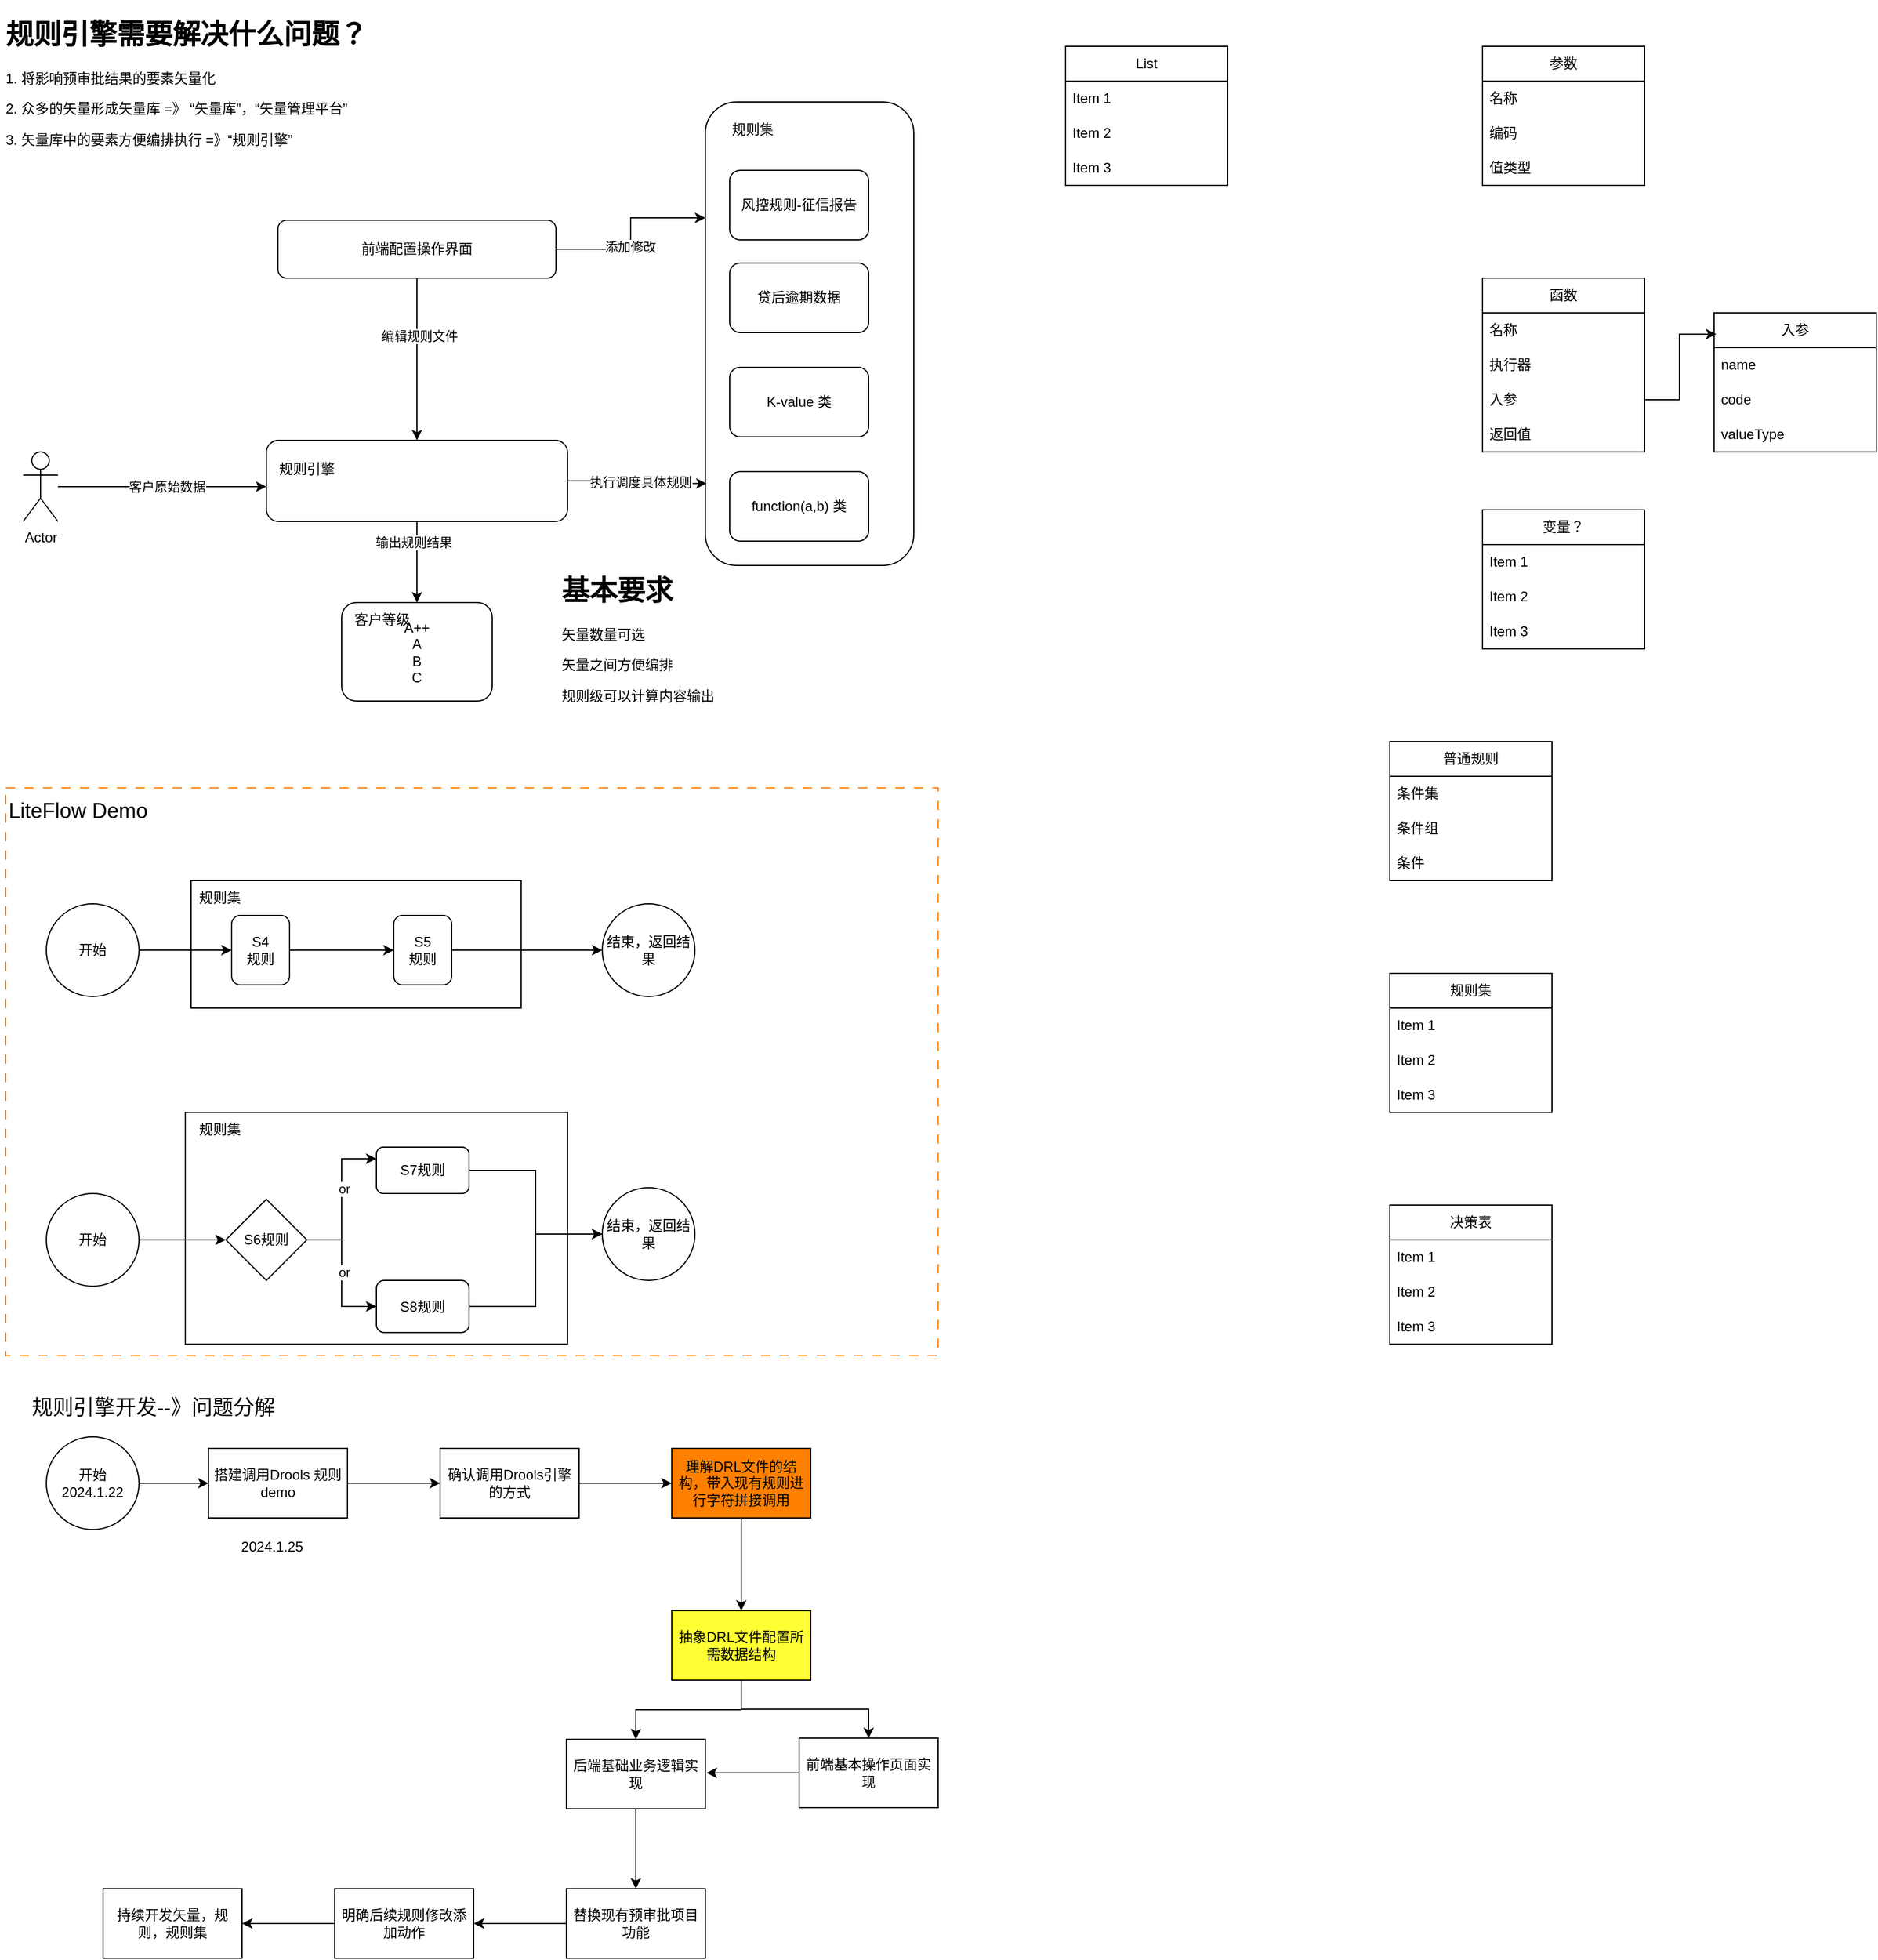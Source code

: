 <mxfile version="23.0.0" type="github">
  <diagram name="第 1 页" id="rjAUkO0vNHYu7uV1Q9YC">
    <mxGraphModel dx="1434" dy="746" grid="1" gridSize="10" guides="1" tooltips="1" connect="1" arrows="1" fold="1" page="1" pageScale="1" pageWidth="827" pageHeight="1169" math="0" shadow="0">
      <root>
        <mxCell id="0" />
        <mxCell id="1" parent="0" />
        <mxCell id="IadNxtHCecKDnva7Nldo-36" value="" style="rounded=0;whiteSpace=wrap;html=1;strokeColor=#FF8000;fillStyle=hatch;dashed=1;dashPattern=8 8;" parent="1" vertex="1">
          <mxGeometry x="5" y="680" width="805" height="490" as="geometry" />
        </mxCell>
        <mxCell id="IadNxtHCecKDnva7Nldo-32" value="" style="rounded=0;whiteSpace=wrap;html=1;" parent="1" vertex="1">
          <mxGeometry x="160" y="960" width="330" height="200" as="geometry" />
        </mxCell>
        <mxCell id="IadNxtHCecKDnva7Nldo-30" value="" style="rounded=0;whiteSpace=wrap;html=1;" parent="1" vertex="1">
          <mxGeometry x="165" y="760" width="285" height="110" as="geometry" />
        </mxCell>
        <mxCell id="1iiOVpeckg8WZ8sWALq8-1" value="" style="rounded=1;whiteSpace=wrap;html=1;" parent="1" vertex="1">
          <mxGeometry x="609" y="88" width="180" height="400" as="geometry" />
        </mxCell>
        <mxCell id="1iiOVpeckg8WZ8sWALq8-2" value="风控规则-征信报告" style="rounded=1;whiteSpace=wrap;html=1;" parent="1" vertex="1">
          <mxGeometry x="630" y="147" width="120" height="60" as="geometry" />
        </mxCell>
        <mxCell id="1iiOVpeckg8WZ8sWALq8-3" value="规则集" style="text;html=1;strokeColor=none;fillColor=none;align=center;verticalAlign=middle;whiteSpace=wrap;rounded=0;" parent="1" vertex="1">
          <mxGeometry x="620" y="97" width="60" height="30" as="geometry" />
        </mxCell>
        <mxCell id="1iiOVpeckg8WZ8sWALq8-4" value="贷后逾期数据" style="rounded=1;whiteSpace=wrap;html=1;" parent="1" vertex="1">
          <mxGeometry x="630" y="227" width="120" height="60" as="geometry" />
        </mxCell>
        <mxCell id="1iiOVpeckg8WZ8sWALq8-9" style="edgeStyle=orthogonalEdgeStyle;rounded=0;orthogonalLoop=1;jettySize=auto;html=1;entryX=0;entryY=0.25;entryDx=0;entryDy=0;" parent="1" source="1iiOVpeckg8WZ8sWALq8-5" target="1iiOVpeckg8WZ8sWALq8-1" edge="1">
          <mxGeometry relative="1" as="geometry" />
        </mxCell>
        <mxCell id="1iiOVpeckg8WZ8sWALq8-10" value="添加修改" style="edgeLabel;html=1;align=center;verticalAlign=middle;resizable=0;points=[];" parent="1iiOVpeckg8WZ8sWALq8-9" vertex="1" connectable="0">
          <mxGeometry x="-0.138" y="1" relative="1" as="geometry">
            <mxPoint as="offset" />
          </mxGeometry>
        </mxCell>
        <mxCell id="1iiOVpeckg8WZ8sWALq8-12" style="edgeStyle=orthogonalEdgeStyle;rounded=0;orthogonalLoop=1;jettySize=auto;html=1;entryX=0.5;entryY=0;entryDx=0;entryDy=0;" parent="1" source="1iiOVpeckg8WZ8sWALq8-5" target="1iiOVpeckg8WZ8sWALq8-6" edge="1">
          <mxGeometry relative="1" as="geometry">
            <mxPoint x="300" y="330" as="targetPoint" />
          </mxGeometry>
        </mxCell>
        <mxCell id="1iiOVpeckg8WZ8sWALq8-13" value="编辑规则文件" style="edgeLabel;html=1;align=center;verticalAlign=middle;resizable=0;points=[];" parent="1iiOVpeckg8WZ8sWALq8-12" vertex="1" connectable="0">
          <mxGeometry x="-0.293" y="2" relative="1" as="geometry">
            <mxPoint as="offset" />
          </mxGeometry>
        </mxCell>
        <mxCell id="1iiOVpeckg8WZ8sWALq8-5" value="前端配置操作界面" style="rounded=1;whiteSpace=wrap;html=1;" parent="1" vertex="1">
          <mxGeometry x="240" y="190" width="240" height="50" as="geometry" />
        </mxCell>
        <mxCell id="1iiOVpeckg8WZ8sWALq8-17" style="edgeStyle=orthogonalEdgeStyle;rounded=0;orthogonalLoop=1;jettySize=auto;html=1;entryX=0.5;entryY=0;entryDx=0;entryDy=0;" parent="1" source="1iiOVpeckg8WZ8sWALq8-6" target="1iiOVpeckg8WZ8sWALq8-16" edge="1">
          <mxGeometry relative="1" as="geometry" />
        </mxCell>
        <mxCell id="1iiOVpeckg8WZ8sWALq8-18" value="输出规则结果" style="edgeLabel;html=1;align=center;verticalAlign=middle;resizable=0;points=[];" parent="1iiOVpeckg8WZ8sWALq8-17" vertex="1" connectable="0">
          <mxGeometry x="-0.504" y="-3" relative="1" as="geometry">
            <mxPoint as="offset" />
          </mxGeometry>
        </mxCell>
        <mxCell id="1iiOVpeckg8WZ8sWALq8-6" value="" style="rounded=1;whiteSpace=wrap;html=1;" parent="1" vertex="1">
          <mxGeometry x="230" y="380" width="260" height="70" as="geometry" />
        </mxCell>
        <mxCell id="1iiOVpeckg8WZ8sWALq8-7" value="规则引擎" style="text;html=1;strokeColor=none;fillColor=none;align=center;verticalAlign=middle;whiteSpace=wrap;rounded=0;" parent="1" vertex="1">
          <mxGeometry x="235" y="390" width="60" height="30" as="geometry" />
        </mxCell>
        <mxCell id="1iiOVpeckg8WZ8sWALq8-14" style="edgeStyle=orthogonalEdgeStyle;rounded=0;orthogonalLoop=1;jettySize=auto;html=1;entryX=0.006;entryY=0.823;entryDx=0;entryDy=0;entryPerimeter=0;" parent="1" source="1iiOVpeckg8WZ8sWALq8-6" target="1iiOVpeckg8WZ8sWALq8-1" edge="1">
          <mxGeometry relative="1" as="geometry" />
        </mxCell>
        <mxCell id="1iiOVpeckg8WZ8sWALq8-15" value="执行调度具体规则" style="edgeLabel;html=1;align=center;verticalAlign=middle;resizable=0;points=[];" parent="1iiOVpeckg8WZ8sWALq8-14" vertex="1" connectable="0">
          <mxGeometry x="0.063" y="1" relative="1" as="geometry">
            <mxPoint as="offset" />
          </mxGeometry>
        </mxCell>
        <mxCell id="1iiOVpeckg8WZ8sWALq8-16" value="A++&lt;br&gt;A&lt;br&gt;B&lt;br&gt;C" style="rounded=1;whiteSpace=wrap;html=1;" parent="1" vertex="1">
          <mxGeometry x="295" y="520" width="130" height="85" as="geometry" />
        </mxCell>
        <mxCell id="1iiOVpeckg8WZ8sWALq8-19" value="Actor" style="shape=umlActor;verticalLabelPosition=bottom;verticalAlign=top;html=1;outlineConnect=0;" parent="1" vertex="1">
          <mxGeometry x="20" y="390" width="30" height="60" as="geometry" />
        </mxCell>
        <mxCell id="1iiOVpeckg8WZ8sWALq8-20" style="edgeStyle=orthogonalEdgeStyle;rounded=0;orthogonalLoop=1;jettySize=auto;html=1;entryX=0;entryY=0.571;entryDx=0;entryDy=0;entryPerimeter=0;" parent="1" source="1iiOVpeckg8WZ8sWALq8-19" target="1iiOVpeckg8WZ8sWALq8-6" edge="1">
          <mxGeometry relative="1" as="geometry" />
        </mxCell>
        <mxCell id="1iiOVpeckg8WZ8sWALq8-21" value="客户原始数据" style="edgeLabel;html=1;align=center;verticalAlign=middle;resizable=0;points=[];" parent="1iiOVpeckg8WZ8sWALq8-20" vertex="1" connectable="0">
          <mxGeometry x="0.037" relative="1" as="geometry">
            <mxPoint as="offset" />
          </mxGeometry>
        </mxCell>
        <mxCell id="1iiOVpeckg8WZ8sWALq8-22" value="客户等级" style="text;html=1;strokeColor=none;fillColor=none;align=center;verticalAlign=middle;whiteSpace=wrap;rounded=0;" parent="1" vertex="1">
          <mxGeometry x="300" y="520" width="60" height="30" as="geometry" />
        </mxCell>
        <mxCell id="1iiOVpeckg8WZ8sWALq8-23" value="K-value 类" style="rounded=1;whiteSpace=wrap;html=1;" parent="1" vertex="1">
          <mxGeometry x="630" y="317" width="120" height="60" as="geometry" />
        </mxCell>
        <mxCell id="1iiOVpeckg8WZ8sWALq8-24" value="function(a,b) 类" style="rounded=1;whiteSpace=wrap;html=1;" parent="1" vertex="1">
          <mxGeometry x="630" y="407" width="120" height="60" as="geometry" />
        </mxCell>
        <mxCell id="1iiOVpeckg8WZ8sWALq8-25" value="&lt;h1&gt;基本要求&lt;/h1&gt;&lt;p&gt;矢量数量可选&lt;/p&gt;&lt;p&gt;矢量之间方便编排&lt;/p&gt;&lt;p&gt;&lt;span style=&quot;background-color: initial;&quot;&gt;规则级可以计算内容输出&lt;/span&gt;&lt;/p&gt;" style="text;html=1;strokeColor=none;fillColor=none;spacing=5;spacingTop=-20;whiteSpace=wrap;overflow=hidden;rounded=0;" parent="1" vertex="1">
          <mxGeometry x="480" y="490" width="190" height="130" as="geometry" />
        </mxCell>
        <mxCell id="IadNxtHCecKDnva7Nldo-7" style="edgeStyle=orthogonalEdgeStyle;rounded=0;orthogonalLoop=1;jettySize=auto;html=1;" parent="1" source="IadNxtHCecKDnva7Nldo-1" target="IadNxtHCecKDnva7Nldo-2" edge="1">
          <mxGeometry relative="1" as="geometry" />
        </mxCell>
        <mxCell id="IadNxtHCecKDnva7Nldo-1" value="开始" style="ellipse;whiteSpace=wrap;html=1;aspect=fixed;" parent="1" vertex="1">
          <mxGeometry x="40" y="780" width="80" height="80" as="geometry" />
        </mxCell>
        <mxCell id="IadNxtHCecKDnva7Nldo-8" style="edgeStyle=orthogonalEdgeStyle;rounded=0;orthogonalLoop=1;jettySize=auto;html=1;entryX=0;entryY=0.5;entryDx=0;entryDy=0;" parent="1" source="IadNxtHCecKDnva7Nldo-2" target="IadNxtHCecKDnva7Nldo-3" edge="1">
          <mxGeometry relative="1" as="geometry" />
        </mxCell>
        <mxCell id="IadNxtHCecKDnva7Nldo-2" value="S4&lt;br&gt;规则" style="rounded=1;whiteSpace=wrap;html=1;" parent="1" vertex="1">
          <mxGeometry x="200" y="790" width="50" height="60" as="geometry" />
        </mxCell>
        <mxCell id="IadNxtHCecKDnva7Nldo-20" style="edgeStyle=orthogonalEdgeStyle;rounded=0;orthogonalLoop=1;jettySize=auto;html=1;" parent="1" source="IadNxtHCecKDnva7Nldo-3" target="IadNxtHCecKDnva7Nldo-9" edge="1">
          <mxGeometry relative="1" as="geometry" />
        </mxCell>
        <mxCell id="IadNxtHCecKDnva7Nldo-3" value="S5&lt;br&gt;规则" style="rounded=1;whiteSpace=wrap;html=1;" parent="1" vertex="1">
          <mxGeometry x="340" y="790" width="50" height="60" as="geometry" />
        </mxCell>
        <mxCell id="IadNxtHCecKDnva7Nldo-11" style="edgeStyle=orthogonalEdgeStyle;rounded=0;orthogonalLoop=1;jettySize=auto;html=1;entryX=0;entryY=0.25;entryDx=0;entryDy=0;" parent="1" source="IadNxtHCecKDnva7Nldo-4" target="IadNxtHCecKDnva7Nldo-5" edge="1">
          <mxGeometry relative="1" as="geometry" />
        </mxCell>
        <mxCell id="IadNxtHCecKDnva7Nldo-13" value="or" style="edgeLabel;html=1;align=center;verticalAlign=middle;resizable=0;points=[];" parent="IadNxtHCecKDnva7Nldo-11" vertex="1" connectable="0">
          <mxGeometry x="0.139" y="-2" relative="1" as="geometry">
            <mxPoint as="offset" />
          </mxGeometry>
        </mxCell>
        <mxCell id="IadNxtHCecKDnva7Nldo-12" style="edgeStyle=orthogonalEdgeStyle;rounded=0;orthogonalLoop=1;jettySize=auto;html=1;entryX=0;entryY=0.5;entryDx=0;entryDy=0;" parent="1" source="IadNxtHCecKDnva7Nldo-4" target="IadNxtHCecKDnva7Nldo-6" edge="1">
          <mxGeometry relative="1" as="geometry" />
        </mxCell>
        <mxCell id="IadNxtHCecKDnva7Nldo-14" value="or" style="edgeLabel;html=1;align=center;verticalAlign=middle;resizable=0;points=[];" parent="IadNxtHCecKDnva7Nldo-12" vertex="1" connectable="0">
          <mxGeometry x="-0.013" y="2" relative="1" as="geometry">
            <mxPoint as="offset" />
          </mxGeometry>
        </mxCell>
        <mxCell id="IadNxtHCecKDnva7Nldo-4" value="S6规则" style="rhombus;whiteSpace=wrap;html=1;" parent="1" vertex="1">
          <mxGeometry x="195" y="1035" width="70" height="70" as="geometry" />
        </mxCell>
        <mxCell id="IadNxtHCecKDnva7Nldo-28" style="edgeStyle=orthogonalEdgeStyle;rounded=0;orthogonalLoop=1;jettySize=auto;html=1;entryX=0;entryY=0.5;entryDx=0;entryDy=0;" parent="1" source="IadNxtHCecKDnva7Nldo-5" target="IadNxtHCecKDnva7Nldo-27" edge="1">
          <mxGeometry relative="1" as="geometry" />
        </mxCell>
        <mxCell id="IadNxtHCecKDnva7Nldo-5" value="S7规则" style="rounded=1;whiteSpace=wrap;html=1;" parent="1" vertex="1">
          <mxGeometry x="325" y="990" width="80" height="40" as="geometry" />
        </mxCell>
        <mxCell id="IadNxtHCecKDnva7Nldo-29" style="edgeStyle=orthogonalEdgeStyle;rounded=0;orthogonalLoop=1;jettySize=auto;html=1;" parent="1" source="IadNxtHCecKDnva7Nldo-6" target="IadNxtHCecKDnva7Nldo-27" edge="1">
          <mxGeometry relative="1" as="geometry" />
        </mxCell>
        <mxCell id="IadNxtHCecKDnva7Nldo-6" value="S8规则" style="rounded=1;whiteSpace=wrap;html=1;" parent="1" vertex="1">
          <mxGeometry x="325" y="1105" width="80" height="45" as="geometry" />
        </mxCell>
        <mxCell id="IadNxtHCecKDnva7Nldo-9" value="结束，返回结果" style="ellipse;whiteSpace=wrap;html=1;aspect=fixed;" parent="1" vertex="1">
          <mxGeometry x="520" y="780" width="80" height="80" as="geometry" />
        </mxCell>
        <mxCell id="IadNxtHCecKDnva7Nldo-26" style="edgeStyle=orthogonalEdgeStyle;rounded=0;orthogonalLoop=1;jettySize=auto;html=1;" parent="1" source="IadNxtHCecKDnva7Nldo-25" target="IadNxtHCecKDnva7Nldo-4" edge="1">
          <mxGeometry relative="1" as="geometry" />
        </mxCell>
        <mxCell id="IadNxtHCecKDnva7Nldo-25" value="开始" style="ellipse;whiteSpace=wrap;html=1;aspect=fixed;" parent="1" vertex="1">
          <mxGeometry x="40" y="1030" width="80" height="80" as="geometry" />
        </mxCell>
        <mxCell id="IadNxtHCecKDnva7Nldo-27" value="结束，返回结果" style="ellipse;whiteSpace=wrap;html=1;aspect=fixed;" parent="1" vertex="1">
          <mxGeometry x="520" y="1025" width="80" height="80" as="geometry" />
        </mxCell>
        <mxCell id="IadNxtHCecKDnva7Nldo-31" value="规则集" style="text;html=1;strokeColor=none;fillColor=none;align=center;verticalAlign=middle;whiteSpace=wrap;rounded=0;" parent="1" vertex="1">
          <mxGeometry x="160" y="760" width="60" height="30" as="geometry" />
        </mxCell>
        <mxCell id="IadNxtHCecKDnva7Nldo-33" value="规则集" style="text;html=1;strokeColor=none;fillColor=none;align=center;verticalAlign=middle;whiteSpace=wrap;rounded=0;" parent="1" vertex="1">
          <mxGeometry x="160" y="960" width="60" height="30" as="geometry" />
        </mxCell>
        <mxCell id="IadNxtHCecKDnva7Nldo-34" value="&lt;h1&gt;规则引擎需要解决什么问题？&lt;/h1&gt;&lt;p&gt;1. 将影响预审批结果的要素矢量化&lt;br&gt;&lt;/p&gt;&lt;p&gt;2. 众多的矢量形成矢量库 =》 “矢量库”，“矢量管理平台”&lt;/p&gt;&lt;p&gt;3. 矢量库中的要素方便编排执行 =》“规则引擎”&lt;/p&gt;" style="text;html=1;strokeColor=none;fillColor=none;spacing=5;spacingTop=-20;whiteSpace=wrap;overflow=hidden;rounded=0;" parent="1" vertex="1">
          <mxGeometry y="10" width="450" height="130" as="geometry" />
        </mxCell>
        <mxCell id="IadNxtHCecKDnva7Nldo-35" value="&lt;font style=&quot;font-size: 18px;&quot;&gt;LiteFlow Demo&lt;/font&gt;" style="text;html=1;strokeColor=none;fillColor=none;align=center;verticalAlign=middle;whiteSpace=wrap;rounded=0;" parent="1" vertex="1">
          <mxGeometry x="5" y="680" width="125" height="40" as="geometry" />
        </mxCell>
        <mxCell id="uhCpinp49jNJa4CH-uqe-2" value="参数" style="swimlane;fontStyle=0;childLayout=stackLayout;horizontal=1;startSize=30;horizontalStack=0;resizeParent=1;resizeParentMax=0;resizeLast=0;collapsible=1;marginBottom=0;whiteSpace=wrap;html=1;" parent="1" vertex="1">
          <mxGeometry x="1280" y="40" width="140" height="120" as="geometry" />
        </mxCell>
        <mxCell id="uhCpinp49jNJa4CH-uqe-3" value="名称" style="text;strokeColor=none;fillColor=none;align=left;verticalAlign=middle;spacingLeft=4;spacingRight=4;overflow=hidden;points=[[0,0.5],[1,0.5]];portConstraint=eastwest;rotatable=0;whiteSpace=wrap;html=1;" parent="uhCpinp49jNJa4CH-uqe-2" vertex="1">
          <mxGeometry y="30" width="140" height="30" as="geometry" />
        </mxCell>
        <mxCell id="uhCpinp49jNJa4CH-uqe-4" value="编码" style="text;strokeColor=none;fillColor=none;align=left;verticalAlign=middle;spacingLeft=4;spacingRight=4;overflow=hidden;points=[[0,0.5],[1,0.5]];portConstraint=eastwest;rotatable=0;whiteSpace=wrap;html=1;" parent="uhCpinp49jNJa4CH-uqe-2" vertex="1">
          <mxGeometry y="60" width="140" height="30" as="geometry" />
        </mxCell>
        <mxCell id="uhCpinp49jNJa4CH-uqe-5" value="值类型" style="text;strokeColor=none;fillColor=none;align=left;verticalAlign=middle;spacingLeft=4;spacingRight=4;overflow=hidden;points=[[0,0.5],[1,0.5]];portConstraint=eastwest;rotatable=0;whiteSpace=wrap;html=1;" parent="uhCpinp49jNJa4CH-uqe-2" vertex="1">
          <mxGeometry y="90" width="140" height="30" as="geometry" />
        </mxCell>
        <mxCell id="uhCpinp49jNJa4CH-uqe-6" value="函数" style="swimlane;fontStyle=0;childLayout=stackLayout;horizontal=1;startSize=30;horizontalStack=0;resizeParent=1;resizeParentMax=0;resizeLast=0;collapsible=1;marginBottom=0;whiteSpace=wrap;html=1;" parent="1" vertex="1">
          <mxGeometry x="1280" y="240" width="140" height="150" as="geometry" />
        </mxCell>
        <mxCell id="uhCpinp49jNJa4CH-uqe-7" value="名称" style="text;strokeColor=none;fillColor=none;align=left;verticalAlign=middle;spacingLeft=4;spacingRight=4;overflow=hidden;points=[[0,0.5],[1,0.5]];portConstraint=eastwest;rotatable=0;whiteSpace=wrap;html=1;" parent="uhCpinp49jNJa4CH-uqe-6" vertex="1">
          <mxGeometry y="30" width="140" height="30" as="geometry" />
        </mxCell>
        <mxCell id="uhCpinp49jNJa4CH-uqe-8" value="执行器" style="text;strokeColor=none;fillColor=none;align=left;verticalAlign=middle;spacingLeft=4;spacingRight=4;overflow=hidden;points=[[0,0.5],[1,0.5]];portConstraint=eastwest;rotatable=0;whiteSpace=wrap;html=1;" parent="uhCpinp49jNJa4CH-uqe-6" vertex="1">
          <mxGeometry y="60" width="140" height="30" as="geometry" />
        </mxCell>
        <mxCell id="uhCpinp49jNJa4CH-uqe-10" value="入参" style="text;strokeColor=none;fillColor=none;align=left;verticalAlign=middle;spacingLeft=4;spacingRight=4;overflow=hidden;points=[[0,0.5],[1,0.5]];portConstraint=eastwest;rotatable=0;whiteSpace=wrap;html=1;" parent="uhCpinp49jNJa4CH-uqe-6" vertex="1">
          <mxGeometry y="90" width="140" height="30" as="geometry" />
        </mxCell>
        <mxCell id="uhCpinp49jNJa4CH-uqe-9" value="返回值" style="text;strokeColor=none;fillColor=none;align=left;verticalAlign=middle;spacingLeft=4;spacingRight=4;overflow=hidden;points=[[0,0.5],[1,0.5]];portConstraint=eastwest;rotatable=0;whiteSpace=wrap;html=1;" parent="uhCpinp49jNJa4CH-uqe-6" vertex="1">
          <mxGeometry y="120" width="140" height="30" as="geometry" />
        </mxCell>
        <mxCell id="uhCpinp49jNJa4CH-uqe-11" value="入参" style="swimlane;fontStyle=0;childLayout=stackLayout;horizontal=1;startSize=30;horizontalStack=0;resizeParent=1;resizeParentMax=0;resizeLast=0;collapsible=1;marginBottom=0;whiteSpace=wrap;html=1;" parent="1" vertex="1">
          <mxGeometry x="1480" y="270" width="140" height="120" as="geometry" />
        </mxCell>
        <mxCell id="uhCpinp49jNJa4CH-uqe-12" value="name" style="text;strokeColor=none;fillColor=none;align=left;verticalAlign=middle;spacingLeft=4;spacingRight=4;overflow=hidden;points=[[0,0.5],[1,0.5]];portConstraint=eastwest;rotatable=0;whiteSpace=wrap;html=1;" parent="uhCpinp49jNJa4CH-uqe-11" vertex="1">
          <mxGeometry y="30" width="140" height="30" as="geometry" />
        </mxCell>
        <mxCell id="uhCpinp49jNJa4CH-uqe-13" value="code" style="text;strokeColor=none;fillColor=none;align=left;verticalAlign=middle;spacingLeft=4;spacingRight=4;overflow=hidden;points=[[0,0.5],[1,0.5]];portConstraint=eastwest;rotatable=0;whiteSpace=wrap;html=1;" parent="uhCpinp49jNJa4CH-uqe-11" vertex="1">
          <mxGeometry y="60" width="140" height="30" as="geometry" />
        </mxCell>
        <mxCell id="uhCpinp49jNJa4CH-uqe-14" value="valueType" style="text;strokeColor=none;fillColor=none;align=left;verticalAlign=middle;spacingLeft=4;spacingRight=4;overflow=hidden;points=[[0,0.5],[1,0.5]];portConstraint=eastwest;rotatable=0;whiteSpace=wrap;html=1;" parent="uhCpinp49jNJa4CH-uqe-11" vertex="1">
          <mxGeometry y="90" width="140" height="30" as="geometry" />
        </mxCell>
        <mxCell id="uhCpinp49jNJa4CH-uqe-15" style="edgeStyle=orthogonalEdgeStyle;rounded=0;orthogonalLoop=1;jettySize=auto;html=1;entryX=0.014;entryY=0.153;entryDx=0;entryDy=0;entryPerimeter=0;" parent="1" source="uhCpinp49jNJa4CH-uqe-10" target="uhCpinp49jNJa4CH-uqe-11" edge="1">
          <mxGeometry relative="1" as="geometry" />
        </mxCell>
        <mxCell id="uhCpinp49jNJa4CH-uqe-16" value="变量？" style="swimlane;fontStyle=0;childLayout=stackLayout;horizontal=1;startSize=30;horizontalStack=0;resizeParent=1;resizeParentMax=0;resizeLast=0;collapsible=1;marginBottom=0;whiteSpace=wrap;html=1;" parent="1" vertex="1">
          <mxGeometry x="1280" y="440" width="140" height="120" as="geometry" />
        </mxCell>
        <mxCell id="uhCpinp49jNJa4CH-uqe-17" value="Item 1" style="text;strokeColor=none;fillColor=none;align=left;verticalAlign=middle;spacingLeft=4;spacingRight=4;overflow=hidden;points=[[0,0.5],[1,0.5]];portConstraint=eastwest;rotatable=0;whiteSpace=wrap;html=1;" parent="uhCpinp49jNJa4CH-uqe-16" vertex="1">
          <mxGeometry y="30" width="140" height="30" as="geometry" />
        </mxCell>
        <mxCell id="uhCpinp49jNJa4CH-uqe-18" value="Item 2" style="text;strokeColor=none;fillColor=none;align=left;verticalAlign=middle;spacingLeft=4;spacingRight=4;overflow=hidden;points=[[0,0.5],[1,0.5]];portConstraint=eastwest;rotatable=0;whiteSpace=wrap;html=1;" parent="uhCpinp49jNJa4CH-uqe-16" vertex="1">
          <mxGeometry y="60" width="140" height="30" as="geometry" />
        </mxCell>
        <mxCell id="uhCpinp49jNJa4CH-uqe-19" value="Item 3" style="text;strokeColor=none;fillColor=none;align=left;verticalAlign=middle;spacingLeft=4;spacingRight=4;overflow=hidden;points=[[0,0.5],[1,0.5]];portConstraint=eastwest;rotatable=0;whiteSpace=wrap;html=1;" parent="uhCpinp49jNJa4CH-uqe-16" vertex="1">
          <mxGeometry y="90" width="140" height="30" as="geometry" />
        </mxCell>
        <mxCell id="uhCpinp49jNJa4CH-uqe-21" value="普通规则" style="swimlane;fontStyle=0;childLayout=stackLayout;horizontal=1;startSize=30;horizontalStack=0;resizeParent=1;resizeParentMax=0;resizeLast=0;collapsible=1;marginBottom=0;whiteSpace=wrap;html=1;" parent="1" vertex="1">
          <mxGeometry x="1200" y="640" width="140" height="120" as="geometry" />
        </mxCell>
        <mxCell id="uhCpinp49jNJa4CH-uqe-22" value="条件集" style="text;strokeColor=none;fillColor=none;align=left;verticalAlign=middle;spacingLeft=4;spacingRight=4;overflow=hidden;points=[[0,0.5],[1,0.5]];portConstraint=eastwest;rotatable=0;whiteSpace=wrap;html=1;" parent="uhCpinp49jNJa4CH-uqe-21" vertex="1">
          <mxGeometry y="30" width="140" height="30" as="geometry" />
        </mxCell>
        <mxCell id="uhCpinp49jNJa4CH-uqe-23" value="条件组" style="text;strokeColor=none;fillColor=none;align=left;verticalAlign=middle;spacingLeft=4;spacingRight=4;overflow=hidden;points=[[0,0.5],[1,0.5]];portConstraint=eastwest;rotatable=0;whiteSpace=wrap;html=1;" parent="uhCpinp49jNJa4CH-uqe-21" vertex="1">
          <mxGeometry y="60" width="140" height="30" as="geometry" />
        </mxCell>
        <mxCell id="uhCpinp49jNJa4CH-uqe-24" value="条件" style="text;strokeColor=none;fillColor=none;align=left;verticalAlign=middle;spacingLeft=4;spacingRight=4;overflow=hidden;points=[[0,0.5],[1,0.5]];portConstraint=eastwest;rotatable=0;whiteSpace=wrap;html=1;" parent="uhCpinp49jNJa4CH-uqe-21" vertex="1">
          <mxGeometry y="90" width="140" height="30" as="geometry" />
        </mxCell>
        <mxCell id="uhCpinp49jNJa4CH-uqe-25" value="规则集" style="swimlane;fontStyle=0;childLayout=stackLayout;horizontal=1;startSize=30;horizontalStack=0;resizeParent=1;resizeParentMax=0;resizeLast=0;collapsible=1;marginBottom=0;whiteSpace=wrap;html=1;" parent="1" vertex="1">
          <mxGeometry x="1200" y="840" width="140" height="120" as="geometry" />
        </mxCell>
        <mxCell id="uhCpinp49jNJa4CH-uqe-26" value="Item 1" style="text;strokeColor=none;fillColor=none;align=left;verticalAlign=middle;spacingLeft=4;spacingRight=4;overflow=hidden;points=[[0,0.5],[1,0.5]];portConstraint=eastwest;rotatable=0;whiteSpace=wrap;html=1;" parent="uhCpinp49jNJa4CH-uqe-25" vertex="1">
          <mxGeometry y="30" width="140" height="30" as="geometry" />
        </mxCell>
        <mxCell id="uhCpinp49jNJa4CH-uqe-27" value="Item 2" style="text;strokeColor=none;fillColor=none;align=left;verticalAlign=middle;spacingLeft=4;spacingRight=4;overflow=hidden;points=[[0,0.5],[1,0.5]];portConstraint=eastwest;rotatable=0;whiteSpace=wrap;html=1;" parent="uhCpinp49jNJa4CH-uqe-25" vertex="1">
          <mxGeometry y="60" width="140" height="30" as="geometry" />
        </mxCell>
        <mxCell id="uhCpinp49jNJa4CH-uqe-28" value="Item 3" style="text;strokeColor=none;fillColor=none;align=left;verticalAlign=middle;spacingLeft=4;spacingRight=4;overflow=hidden;points=[[0,0.5],[1,0.5]];portConstraint=eastwest;rotatable=0;whiteSpace=wrap;html=1;" parent="uhCpinp49jNJa4CH-uqe-25" vertex="1">
          <mxGeometry y="90" width="140" height="30" as="geometry" />
        </mxCell>
        <mxCell id="uhCpinp49jNJa4CH-uqe-29" value="决策表" style="swimlane;fontStyle=0;childLayout=stackLayout;horizontal=1;startSize=30;horizontalStack=0;resizeParent=1;resizeParentMax=0;resizeLast=0;collapsible=1;marginBottom=0;whiteSpace=wrap;html=1;" parent="1" vertex="1">
          <mxGeometry x="1200" y="1040" width="140" height="120" as="geometry" />
        </mxCell>
        <mxCell id="uhCpinp49jNJa4CH-uqe-30" value="Item 1" style="text;strokeColor=none;fillColor=none;align=left;verticalAlign=middle;spacingLeft=4;spacingRight=4;overflow=hidden;points=[[0,0.5],[1,0.5]];portConstraint=eastwest;rotatable=0;whiteSpace=wrap;html=1;" parent="uhCpinp49jNJa4CH-uqe-29" vertex="1">
          <mxGeometry y="30" width="140" height="30" as="geometry" />
        </mxCell>
        <mxCell id="uhCpinp49jNJa4CH-uqe-31" value="Item 2" style="text;strokeColor=none;fillColor=none;align=left;verticalAlign=middle;spacingLeft=4;spacingRight=4;overflow=hidden;points=[[0,0.5],[1,0.5]];portConstraint=eastwest;rotatable=0;whiteSpace=wrap;html=1;" parent="uhCpinp49jNJa4CH-uqe-29" vertex="1">
          <mxGeometry y="60" width="140" height="30" as="geometry" />
        </mxCell>
        <mxCell id="uhCpinp49jNJa4CH-uqe-32" value="Item 3" style="text;strokeColor=none;fillColor=none;align=left;verticalAlign=middle;spacingLeft=4;spacingRight=4;overflow=hidden;points=[[0,0.5],[1,0.5]];portConstraint=eastwest;rotatable=0;whiteSpace=wrap;html=1;" parent="uhCpinp49jNJa4CH-uqe-29" vertex="1">
          <mxGeometry y="90" width="140" height="30" as="geometry" />
        </mxCell>
        <mxCell id="kx4K6ubJ5nSAJbmqoORs-1" value="List" style="swimlane;fontStyle=0;childLayout=stackLayout;horizontal=1;startSize=30;horizontalStack=0;resizeParent=1;resizeParentMax=0;resizeLast=0;collapsible=1;marginBottom=0;whiteSpace=wrap;html=1;" vertex="1" parent="1">
          <mxGeometry x="920" y="40" width="140" height="120" as="geometry" />
        </mxCell>
        <mxCell id="kx4K6ubJ5nSAJbmqoORs-2" value="Item 1" style="text;strokeColor=none;fillColor=none;align=left;verticalAlign=middle;spacingLeft=4;spacingRight=4;overflow=hidden;points=[[0,0.5],[1,0.5]];portConstraint=eastwest;rotatable=0;whiteSpace=wrap;html=1;" vertex="1" parent="kx4K6ubJ5nSAJbmqoORs-1">
          <mxGeometry y="30" width="140" height="30" as="geometry" />
        </mxCell>
        <mxCell id="kx4K6ubJ5nSAJbmqoORs-3" value="Item 2" style="text;strokeColor=none;fillColor=none;align=left;verticalAlign=middle;spacingLeft=4;spacingRight=4;overflow=hidden;points=[[0,0.5],[1,0.5]];portConstraint=eastwest;rotatable=0;whiteSpace=wrap;html=1;" vertex="1" parent="kx4K6ubJ5nSAJbmqoORs-1">
          <mxGeometry y="60" width="140" height="30" as="geometry" />
        </mxCell>
        <mxCell id="kx4K6ubJ5nSAJbmqoORs-4" value="Item 3" style="text;strokeColor=none;fillColor=none;align=left;verticalAlign=middle;spacingLeft=4;spacingRight=4;overflow=hidden;points=[[0,0.5],[1,0.5]];portConstraint=eastwest;rotatable=0;whiteSpace=wrap;html=1;" vertex="1" parent="kx4K6ubJ5nSAJbmqoORs-1">
          <mxGeometry y="90" width="140" height="30" as="geometry" />
        </mxCell>
        <mxCell id="kx4K6ubJ5nSAJbmqoORs-7" value="" style="edgeStyle=orthogonalEdgeStyle;rounded=0;orthogonalLoop=1;jettySize=auto;html=1;" edge="1" parent="1" source="kx4K6ubJ5nSAJbmqoORs-5" target="kx4K6ubJ5nSAJbmqoORs-6">
          <mxGeometry relative="1" as="geometry" />
        </mxCell>
        <mxCell id="kx4K6ubJ5nSAJbmqoORs-5" value="开始&lt;br&gt;2024.1.22" style="ellipse;whiteSpace=wrap;html=1;aspect=fixed;" vertex="1" parent="1">
          <mxGeometry x="40" y="1240" width="80" height="80" as="geometry" />
        </mxCell>
        <mxCell id="kx4K6ubJ5nSAJbmqoORs-9" value="" style="edgeStyle=orthogonalEdgeStyle;rounded=0;orthogonalLoop=1;jettySize=auto;html=1;" edge="1" parent="1" source="kx4K6ubJ5nSAJbmqoORs-6" target="kx4K6ubJ5nSAJbmqoORs-8">
          <mxGeometry relative="1" as="geometry" />
        </mxCell>
        <mxCell id="kx4K6ubJ5nSAJbmqoORs-6" value="搭建调用Drools 规则demo" style="whiteSpace=wrap;html=1;" vertex="1" parent="1">
          <mxGeometry x="180" y="1250" width="120" height="60" as="geometry" />
        </mxCell>
        <mxCell id="kx4K6ubJ5nSAJbmqoORs-11" value="" style="edgeStyle=orthogonalEdgeStyle;rounded=0;orthogonalLoop=1;jettySize=auto;html=1;" edge="1" parent="1" source="kx4K6ubJ5nSAJbmqoORs-8" target="kx4K6ubJ5nSAJbmqoORs-10">
          <mxGeometry relative="1" as="geometry" />
        </mxCell>
        <mxCell id="kx4K6ubJ5nSAJbmqoORs-8" value="确认调用Drools引擎的方式" style="whiteSpace=wrap;html=1;" vertex="1" parent="1">
          <mxGeometry x="380" y="1250" width="120" height="60" as="geometry" />
        </mxCell>
        <mxCell id="kx4K6ubJ5nSAJbmqoORs-13" value="" style="edgeStyle=orthogonalEdgeStyle;rounded=0;orthogonalLoop=1;jettySize=auto;html=1;" edge="1" parent="1" source="kx4K6ubJ5nSAJbmqoORs-10" target="kx4K6ubJ5nSAJbmqoORs-12">
          <mxGeometry relative="1" as="geometry" />
        </mxCell>
        <mxCell id="kx4K6ubJ5nSAJbmqoORs-10" value="理解DRL文件的结构，带入现有规则进行字符拼接调用" style="whiteSpace=wrap;html=1;fillColor=#FF8000;" vertex="1" parent="1">
          <mxGeometry x="580" y="1250" width="120" height="60" as="geometry" />
        </mxCell>
        <mxCell id="kx4K6ubJ5nSAJbmqoORs-17" value="" style="edgeStyle=orthogonalEdgeStyle;rounded=0;orthogonalLoop=1;jettySize=auto;html=1;" edge="1" parent="1" source="kx4K6ubJ5nSAJbmqoORs-12" target="kx4K6ubJ5nSAJbmqoORs-16">
          <mxGeometry relative="1" as="geometry" />
        </mxCell>
        <mxCell id="kx4K6ubJ5nSAJbmqoORs-19" value="" style="edgeStyle=orthogonalEdgeStyle;rounded=0;orthogonalLoop=1;jettySize=auto;html=1;" edge="1" parent="1" source="kx4K6ubJ5nSAJbmqoORs-12" target="kx4K6ubJ5nSAJbmqoORs-18">
          <mxGeometry relative="1" as="geometry" />
        </mxCell>
        <mxCell id="kx4K6ubJ5nSAJbmqoORs-12" value="抽象DRL文件配置所需数据结构" style="whiteSpace=wrap;html=1;fillColor=#FFFF33;" vertex="1" parent="1">
          <mxGeometry x="580" y="1390" width="120" height="60" as="geometry" />
        </mxCell>
        <mxCell id="kx4K6ubJ5nSAJbmqoORs-14" value="&lt;font style=&quot;font-size: 18px;&quot;&gt;规则引擎开发--》问题分解&lt;/font&gt;" style="text;html=1;strokeColor=none;fillColor=none;align=center;verticalAlign=middle;whiteSpace=wrap;rounded=0;" vertex="1" parent="1">
          <mxGeometry x="5" y="1200" width="255" height="30" as="geometry" />
        </mxCell>
        <mxCell id="kx4K6ubJ5nSAJbmqoORs-15" value="2024.1.25" style="text;html=1;strokeColor=none;fillColor=none;align=center;verticalAlign=middle;whiteSpace=wrap;rounded=0;" vertex="1" parent="1">
          <mxGeometry x="205" y="1320" width="60" height="30" as="geometry" />
        </mxCell>
        <mxCell id="kx4K6ubJ5nSAJbmqoORs-21" value="" style="edgeStyle=orthogonalEdgeStyle;rounded=0;orthogonalLoop=1;jettySize=auto;html=1;" edge="1" parent="1" source="kx4K6ubJ5nSAJbmqoORs-16" target="kx4K6ubJ5nSAJbmqoORs-20">
          <mxGeometry relative="1" as="geometry" />
        </mxCell>
        <mxCell id="kx4K6ubJ5nSAJbmqoORs-16" value="后端基础业务逻辑实现" style="whiteSpace=wrap;html=1;" vertex="1" parent="1">
          <mxGeometry x="489" y="1501" width="120" height="60" as="geometry" />
        </mxCell>
        <mxCell id="kx4K6ubJ5nSAJbmqoORs-23" style="edgeStyle=orthogonalEdgeStyle;rounded=0;orthogonalLoop=1;jettySize=auto;html=1;" edge="1" parent="1" source="kx4K6ubJ5nSAJbmqoORs-18">
          <mxGeometry relative="1" as="geometry">
            <mxPoint x="610" y="1530" as="targetPoint" />
          </mxGeometry>
        </mxCell>
        <mxCell id="kx4K6ubJ5nSAJbmqoORs-18" value="前端基本操作页面实现" style="whiteSpace=wrap;html=1;" vertex="1" parent="1">
          <mxGeometry x="690" y="1500" width="120" height="60" as="geometry" />
        </mxCell>
        <mxCell id="kx4K6ubJ5nSAJbmqoORs-25" value="" style="edgeStyle=orthogonalEdgeStyle;rounded=0;orthogonalLoop=1;jettySize=auto;html=1;" edge="1" parent="1" source="kx4K6ubJ5nSAJbmqoORs-20" target="kx4K6ubJ5nSAJbmqoORs-24">
          <mxGeometry relative="1" as="geometry" />
        </mxCell>
        <mxCell id="kx4K6ubJ5nSAJbmqoORs-20" value="替换现有预审批项目功能" style="whiteSpace=wrap;html=1;" vertex="1" parent="1">
          <mxGeometry x="489" y="1630" width="120" height="60" as="geometry" />
        </mxCell>
        <mxCell id="kx4K6ubJ5nSAJbmqoORs-27" value="" style="edgeStyle=orthogonalEdgeStyle;rounded=0;orthogonalLoop=1;jettySize=auto;html=1;" edge="1" parent="1" source="kx4K6ubJ5nSAJbmqoORs-24" target="kx4K6ubJ5nSAJbmqoORs-26">
          <mxGeometry relative="1" as="geometry" />
        </mxCell>
        <mxCell id="kx4K6ubJ5nSAJbmqoORs-24" value="明确后续规则修改添加动作" style="whiteSpace=wrap;html=1;" vertex="1" parent="1">
          <mxGeometry x="289" y="1630" width="120" height="60" as="geometry" />
        </mxCell>
        <mxCell id="kx4K6ubJ5nSAJbmqoORs-26" value="持续开发矢量，规则，规则集" style="whiteSpace=wrap;html=1;" vertex="1" parent="1">
          <mxGeometry x="89" y="1630" width="120" height="60" as="geometry" />
        </mxCell>
      </root>
    </mxGraphModel>
  </diagram>
</mxfile>
